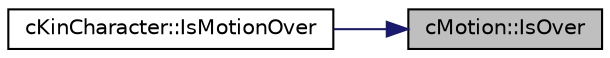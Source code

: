 digraph "cMotion::IsOver"
{
 // LATEX_PDF_SIZE
  edge [fontname="Helvetica",fontsize="10",labelfontname="Helvetica",labelfontsize="10"];
  node [fontname="Helvetica",fontsize="10",shape=record];
  rankdir="RL";
  Node1 [label="cMotion::IsOver",height=0.2,width=0.4,color="black", fillcolor="grey75", style="filled", fontcolor="black",tooltip=" "];
  Node1 -> Node2 [dir="back",color="midnightblue",fontsize="10",style="solid",fontname="Helvetica"];
  Node2 [label="cKinCharacter::IsMotionOver",height=0.2,width=0.4,color="black", fillcolor="white", style="filled",URL="$classc_kin_character.html#a8d173f1a73dced01692ead4ad1ce2928",tooltip=" "];
}

